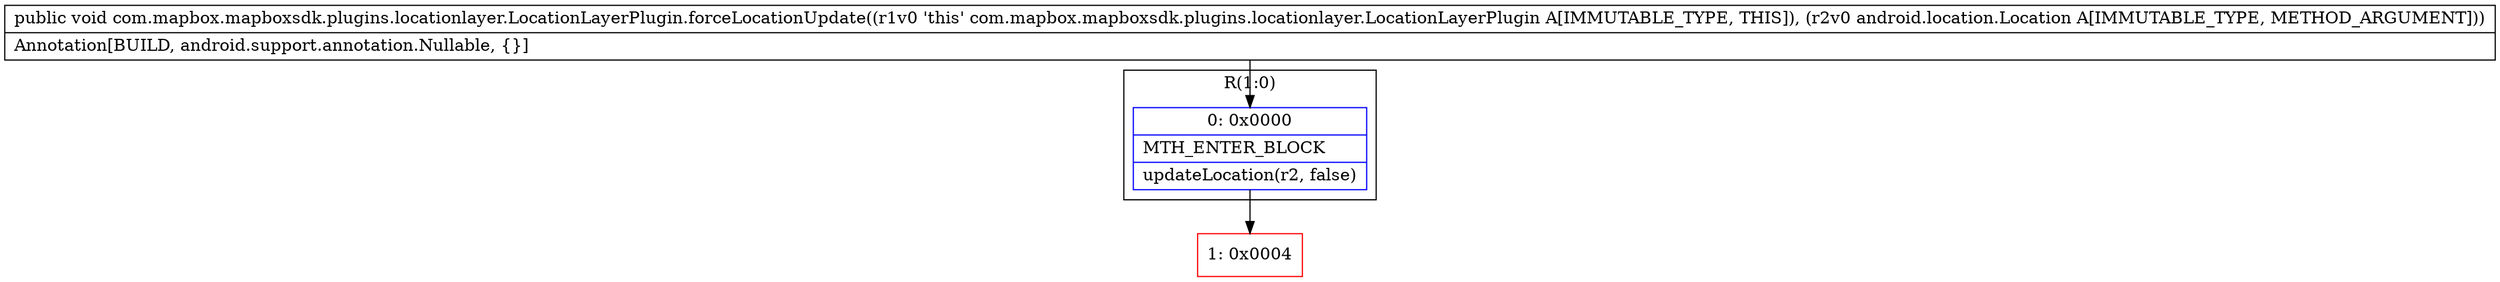 digraph "CFG forcom.mapbox.mapboxsdk.plugins.locationlayer.LocationLayerPlugin.forceLocationUpdate(Landroid\/location\/Location;)V" {
subgraph cluster_Region_519325001 {
label = "R(1:0)";
node [shape=record,color=blue];
Node_0 [shape=record,label="{0\:\ 0x0000|MTH_ENTER_BLOCK\l|updateLocation(r2, false)\l}"];
}
Node_1 [shape=record,color=red,label="{1\:\ 0x0004}"];
MethodNode[shape=record,label="{public void com.mapbox.mapboxsdk.plugins.locationlayer.LocationLayerPlugin.forceLocationUpdate((r1v0 'this' com.mapbox.mapboxsdk.plugins.locationlayer.LocationLayerPlugin A[IMMUTABLE_TYPE, THIS]), (r2v0 android.location.Location A[IMMUTABLE_TYPE, METHOD_ARGUMENT]))  | Annotation[BUILD, android.support.annotation.Nullable, \{\}]\l}"];
MethodNode -> Node_0;
Node_0 -> Node_1;
}

